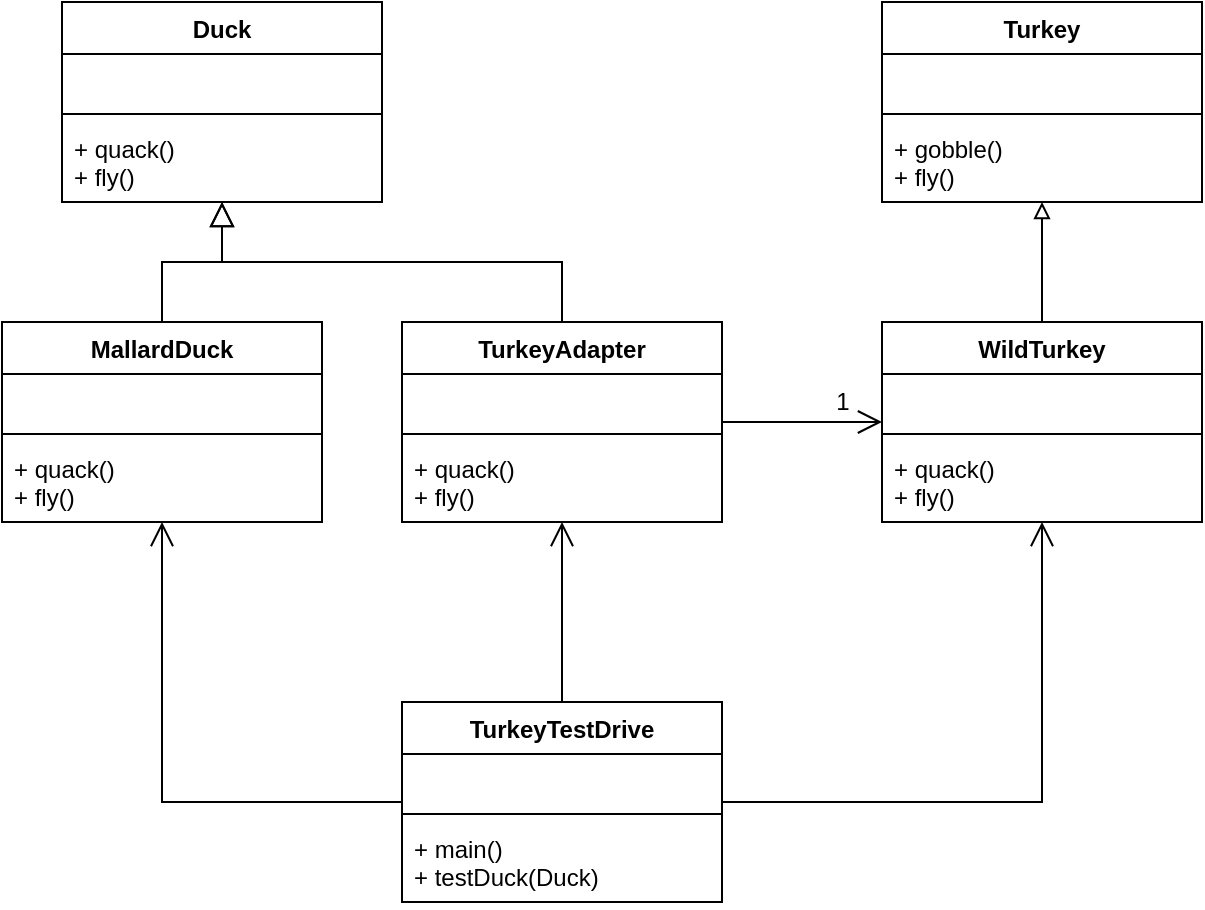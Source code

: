 <mxfile version="14.2.9" type="browser"><diagram id="73xQe3paiEzPy7-Q2wro" name="Page-1"><mxGraphModel dx="435" dy="385" grid="1" gridSize="10" guides="1" tooltips="1" connect="1" arrows="1" fold="1" page="1" pageScale="1" pageWidth="850" pageHeight="1100" math="0" shadow="0"><root><mxCell id="0"/><mxCell id="1" parent="0"/><mxCell id="JXPIwan3SiwkB0pJSsIS-1" value="Duck" style="swimlane;fontStyle=1;align=center;verticalAlign=top;childLayout=stackLayout;horizontal=1;startSize=26;horizontalStack=0;resizeParent=1;resizeParentMax=0;resizeLast=0;collapsible=1;marginBottom=0;" parent="1" vertex="1"><mxGeometry x="60" y="80" width="160" height="100" as="geometry"/></mxCell><mxCell id="JXPIwan3SiwkB0pJSsIS-2" value=" " style="text;strokeColor=none;fillColor=none;align=left;verticalAlign=top;spacingLeft=4;spacingRight=4;overflow=hidden;rotatable=0;points=[[0,0.5],[1,0.5]];portConstraint=eastwest;" parent="JXPIwan3SiwkB0pJSsIS-1" vertex="1"><mxGeometry y="26" width="160" height="26" as="geometry"/></mxCell><mxCell id="JXPIwan3SiwkB0pJSsIS-3" value="" style="line;strokeWidth=1;fillColor=none;align=left;verticalAlign=middle;spacingTop=-1;spacingLeft=3;spacingRight=3;rotatable=0;labelPosition=right;points=[];portConstraint=eastwest;" parent="JXPIwan3SiwkB0pJSsIS-1" vertex="1"><mxGeometry y="52" width="160" height="8" as="geometry"/></mxCell><mxCell id="JXPIwan3SiwkB0pJSsIS-4" value="+ quack()&#10;+ fly()" style="text;strokeColor=none;fillColor=none;align=left;verticalAlign=top;spacingLeft=4;spacingRight=4;overflow=hidden;rotatable=0;points=[[0,0.5],[1,0.5]];portConstraint=eastwest;" parent="JXPIwan3SiwkB0pJSsIS-1" vertex="1"><mxGeometry y="60" width="160" height="40" as="geometry"/></mxCell><mxCell id="JXPIwan3SiwkB0pJSsIS-5" value="Turkey" style="swimlane;fontStyle=1;align=center;verticalAlign=top;childLayout=stackLayout;horizontal=1;startSize=26;horizontalStack=0;resizeParent=1;resizeParentMax=0;resizeLast=0;collapsible=1;marginBottom=0;" parent="1" vertex="1"><mxGeometry x="470" y="80" width="160" height="100" as="geometry"/></mxCell><mxCell id="JXPIwan3SiwkB0pJSsIS-6" value=" " style="text;strokeColor=none;fillColor=none;align=left;verticalAlign=top;spacingLeft=4;spacingRight=4;overflow=hidden;rotatable=0;points=[[0,0.5],[1,0.5]];portConstraint=eastwest;" parent="JXPIwan3SiwkB0pJSsIS-5" vertex="1"><mxGeometry y="26" width="160" height="26" as="geometry"/></mxCell><mxCell id="JXPIwan3SiwkB0pJSsIS-7" value="" style="line;strokeWidth=1;fillColor=none;align=left;verticalAlign=middle;spacingTop=-1;spacingLeft=3;spacingRight=3;rotatable=0;labelPosition=right;points=[];portConstraint=eastwest;" parent="JXPIwan3SiwkB0pJSsIS-5" vertex="1"><mxGeometry y="52" width="160" height="8" as="geometry"/></mxCell><mxCell id="JXPIwan3SiwkB0pJSsIS-8" value="+ gobble()&#10;+ fly()" style="text;strokeColor=none;fillColor=none;align=left;verticalAlign=top;spacingLeft=4;spacingRight=4;overflow=hidden;rotatable=0;points=[[0,0.5],[1,0.5]];portConstraint=eastwest;" parent="JXPIwan3SiwkB0pJSsIS-5" vertex="1"><mxGeometry y="60" width="160" height="40" as="geometry"/></mxCell><mxCell id="JXPIwan3SiwkB0pJSsIS-13" style="edgeStyle=orthogonalEdgeStyle;rounded=0;orthogonalLoop=1;jettySize=auto;html=1;endArrow=block;endFill=0;endSize=10;" parent="1" source="JXPIwan3SiwkB0pJSsIS-9" target="JXPIwan3SiwkB0pJSsIS-1" edge="1"><mxGeometry relative="1" as="geometry"/></mxCell><mxCell id="JXPIwan3SiwkB0pJSsIS-9" value="MallardDuck" style="swimlane;fontStyle=1;align=center;verticalAlign=top;childLayout=stackLayout;horizontal=1;startSize=26;horizontalStack=0;resizeParent=1;resizeParentMax=0;resizeLast=0;collapsible=1;marginBottom=0;" parent="1" vertex="1"><mxGeometry x="30" y="240" width="160" height="100" as="geometry"/></mxCell><mxCell id="JXPIwan3SiwkB0pJSsIS-10" value=" " style="text;strokeColor=none;fillColor=none;align=left;verticalAlign=top;spacingLeft=4;spacingRight=4;overflow=hidden;rotatable=0;points=[[0,0.5],[1,0.5]];portConstraint=eastwest;" parent="JXPIwan3SiwkB0pJSsIS-9" vertex="1"><mxGeometry y="26" width="160" height="26" as="geometry"/></mxCell><mxCell id="JXPIwan3SiwkB0pJSsIS-11" value="" style="line;strokeWidth=1;fillColor=none;align=left;verticalAlign=middle;spacingTop=-1;spacingLeft=3;spacingRight=3;rotatable=0;labelPosition=right;points=[];portConstraint=eastwest;" parent="JXPIwan3SiwkB0pJSsIS-9" vertex="1"><mxGeometry y="52" width="160" height="8" as="geometry"/></mxCell><mxCell id="JXPIwan3SiwkB0pJSsIS-12" value="+ quack()&#10;+ fly()" style="text;strokeColor=none;fillColor=none;align=left;verticalAlign=top;spacingLeft=4;spacingRight=4;overflow=hidden;rotatable=0;points=[[0,0.5],[1,0.5]];portConstraint=eastwest;" parent="JXPIwan3SiwkB0pJSsIS-9" vertex="1"><mxGeometry y="60" width="160" height="40" as="geometry"/></mxCell><mxCell id="JXPIwan3SiwkB0pJSsIS-18" style="edgeStyle=orthogonalEdgeStyle;rounded=0;orthogonalLoop=1;jettySize=auto;html=1;endArrow=block;endFill=0;" parent="1" source="JXPIwan3SiwkB0pJSsIS-14" target="JXPIwan3SiwkB0pJSsIS-5" edge="1"><mxGeometry relative="1" as="geometry"/></mxCell><mxCell id="JXPIwan3SiwkB0pJSsIS-14" value="WildTurkey" style="swimlane;fontStyle=1;align=center;verticalAlign=top;childLayout=stackLayout;horizontal=1;startSize=26;horizontalStack=0;resizeParent=1;resizeParentMax=0;resizeLast=0;collapsible=1;marginBottom=0;" parent="1" vertex="1"><mxGeometry x="470" y="240" width="160" height="100" as="geometry"/></mxCell><mxCell id="JXPIwan3SiwkB0pJSsIS-15" value=" " style="text;strokeColor=none;fillColor=none;align=left;verticalAlign=top;spacingLeft=4;spacingRight=4;overflow=hidden;rotatable=0;points=[[0,0.5],[1,0.5]];portConstraint=eastwest;" parent="JXPIwan3SiwkB0pJSsIS-14" vertex="1"><mxGeometry y="26" width="160" height="26" as="geometry"/></mxCell><mxCell id="JXPIwan3SiwkB0pJSsIS-16" value="" style="line;strokeWidth=1;fillColor=none;align=left;verticalAlign=middle;spacingTop=-1;spacingLeft=3;spacingRight=3;rotatable=0;labelPosition=right;points=[];portConstraint=eastwest;" parent="JXPIwan3SiwkB0pJSsIS-14" vertex="1"><mxGeometry y="52" width="160" height="8" as="geometry"/></mxCell><mxCell id="JXPIwan3SiwkB0pJSsIS-17" value="+ quack()&#10;+ fly()" style="text;strokeColor=none;fillColor=none;align=left;verticalAlign=top;spacingLeft=4;spacingRight=4;overflow=hidden;rotatable=0;points=[[0,0.5],[1,0.5]];portConstraint=eastwest;" parent="JXPIwan3SiwkB0pJSsIS-14" vertex="1"><mxGeometry y="60" width="160" height="40" as="geometry"/></mxCell><mxCell id="JXPIwan3SiwkB0pJSsIS-24" style="edgeStyle=orthogonalEdgeStyle;rounded=0;orthogonalLoop=1;jettySize=auto;html=1;endArrow=open;endFill=0;endSize=10;" parent="1" source="JXPIwan3SiwkB0pJSsIS-19" target="JXPIwan3SiwkB0pJSsIS-14" edge="1"><mxGeometry relative="1" as="geometry"/></mxCell><mxCell id="JXPIwan3SiwkB0pJSsIS-26" style="edgeStyle=orthogonalEdgeStyle;rounded=0;orthogonalLoop=1;jettySize=auto;html=1;endArrow=block;endFill=0;endSize=10;" parent="1" source="JXPIwan3SiwkB0pJSsIS-19" target="JXPIwan3SiwkB0pJSsIS-1" edge="1"><mxGeometry relative="1" as="geometry"><Array as="points"><mxPoint x="310" y="210"/><mxPoint x="140" y="210"/></Array></mxGeometry></mxCell><mxCell id="JXPIwan3SiwkB0pJSsIS-19" value="TurkeyAdapter" style="swimlane;fontStyle=1;align=center;verticalAlign=top;childLayout=stackLayout;horizontal=1;startSize=26;horizontalStack=0;resizeParent=1;resizeParentMax=0;resizeLast=0;collapsible=1;marginBottom=0;" parent="1" vertex="1"><mxGeometry x="230" y="240" width="160" height="100" as="geometry"/></mxCell><mxCell id="JXPIwan3SiwkB0pJSsIS-20" value=" " style="text;strokeColor=none;fillColor=none;align=left;verticalAlign=top;spacingLeft=4;spacingRight=4;overflow=hidden;rotatable=0;points=[[0,0.5],[1,0.5]];portConstraint=eastwest;" parent="JXPIwan3SiwkB0pJSsIS-19" vertex="1"><mxGeometry y="26" width="160" height="26" as="geometry"/></mxCell><mxCell id="JXPIwan3SiwkB0pJSsIS-21" value="" style="line;strokeWidth=1;fillColor=none;align=left;verticalAlign=middle;spacingTop=-1;spacingLeft=3;spacingRight=3;rotatable=0;labelPosition=right;points=[];portConstraint=eastwest;" parent="JXPIwan3SiwkB0pJSsIS-19" vertex="1"><mxGeometry y="52" width="160" height="8" as="geometry"/></mxCell><mxCell id="JXPIwan3SiwkB0pJSsIS-22" value="+ quack()&#10;+ fly()" style="text;strokeColor=none;fillColor=none;align=left;verticalAlign=top;spacingLeft=4;spacingRight=4;overflow=hidden;rotatable=0;points=[[0,0.5],[1,0.5]];portConstraint=eastwest;" parent="JXPIwan3SiwkB0pJSsIS-19" vertex="1"><mxGeometry y="60" width="160" height="40" as="geometry"/></mxCell><mxCell id="JXPIwan3SiwkB0pJSsIS-28" value="1" style="text;html=1;align=center;verticalAlign=middle;resizable=0;points=[];autosize=1;" parent="1" vertex="1"><mxGeometry x="440" y="270" width="20" height="20" as="geometry"/></mxCell><mxCell id="JXPIwan3SiwkB0pJSsIS-33" style="edgeStyle=orthogonalEdgeStyle;rounded=0;orthogonalLoop=1;jettySize=auto;html=1;endArrow=open;endFill=0;endSize=10;" parent="1" source="JXPIwan3SiwkB0pJSsIS-29" target="JXPIwan3SiwkB0pJSsIS-19" edge="1"><mxGeometry relative="1" as="geometry"/></mxCell><mxCell id="JXPIwan3SiwkB0pJSsIS-34" style="edgeStyle=orthogonalEdgeStyle;rounded=0;orthogonalLoop=1;jettySize=auto;html=1;endArrow=open;endFill=0;endSize=10;" parent="1" source="JXPIwan3SiwkB0pJSsIS-29" target="JXPIwan3SiwkB0pJSsIS-14" edge="1"><mxGeometry relative="1" as="geometry"/></mxCell><mxCell id="JXPIwan3SiwkB0pJSsIS-35" style="edgeStyle=orthogonalEdgeStyle;rounded=0;orthogonalLoop=1;jettySize=auto;html=1;endArrow=open;endFill=0;endSize=10;" parent="1" source="JXPIwan3SiwkB0pJSsIS-29" target="JXPIwan3SiwkB0pJSsIS-9" edge="1"><mxGeometry relative="1" as="geometry"/></mxCell><mxCell id="JXPIwan3SiwkB0pJSsIS-29" value="TurkeyTestDrive" style="swimlane;fontStyle=1;align=center;verticalAlign=top;childLayout=stackLayout;horizontal=1;startSize=26;horizontalStack=0;resizeParent=1;resizeParentMax=0;resizeLast=0;collapsible=1;marginBottom=0;" parent="1" vertex="1"><mxGeometry x="230" y="430" width="160" height="100" as="geometry"/></mxCell><mxCell id="JXPIwan3SiwkB0pJSsIS-30" value=" " style="text;strokeColor=none;fillColor=none;align=left;verticalAlign=top;spacingLeft=4;spacingRight=4;overflow=hidden;rotatable=0;points=[[0,0.5],[1,0.5]];portConstraint=eastwest;" parent="JXPIwan3SiwkB0pJSsIS-29" vertex="1"><mxGeometry y="26" width="160" height="26" as="geometry"/></mxCell><mxCell id="JXPIwan3SiwkB0pJSsIS-31" value="" style="line;strokeWidth=1;fillColor=none;align=left;verticalAlign=middle;spacingTop=-1;spacingLeft=3;spacingRight=3;rotatable=0;labelPosition=right;points=[];portConstraint=eastwest;" parent="JXPIwan3SiwkB0pJSsIS-29" vertex="1"><mxGeometry y="52" width="160" height="8" as="geometry"/></mxCell><mxCell id="JXPIwan3SiwkB0pJSsIS-32" value="+ main()&#10;+ testDuck(Duck)" style="text;strokeColor=none;fillColor=none;align=left;verticalAlign=top;spacingLeft=4;spacingRight=4;overflow=hidden;rotatable=0;points=[[0,0.5],[1,0.5]];portConstraint=eastwest;" parent="JXPIwan3SiwkB0pJSsIS-29" vertex="1"><mxGeometry y="60" width="160" height="40" as="geometry"/></mxCell></root></mxGraphModel></diagram></mxfile>